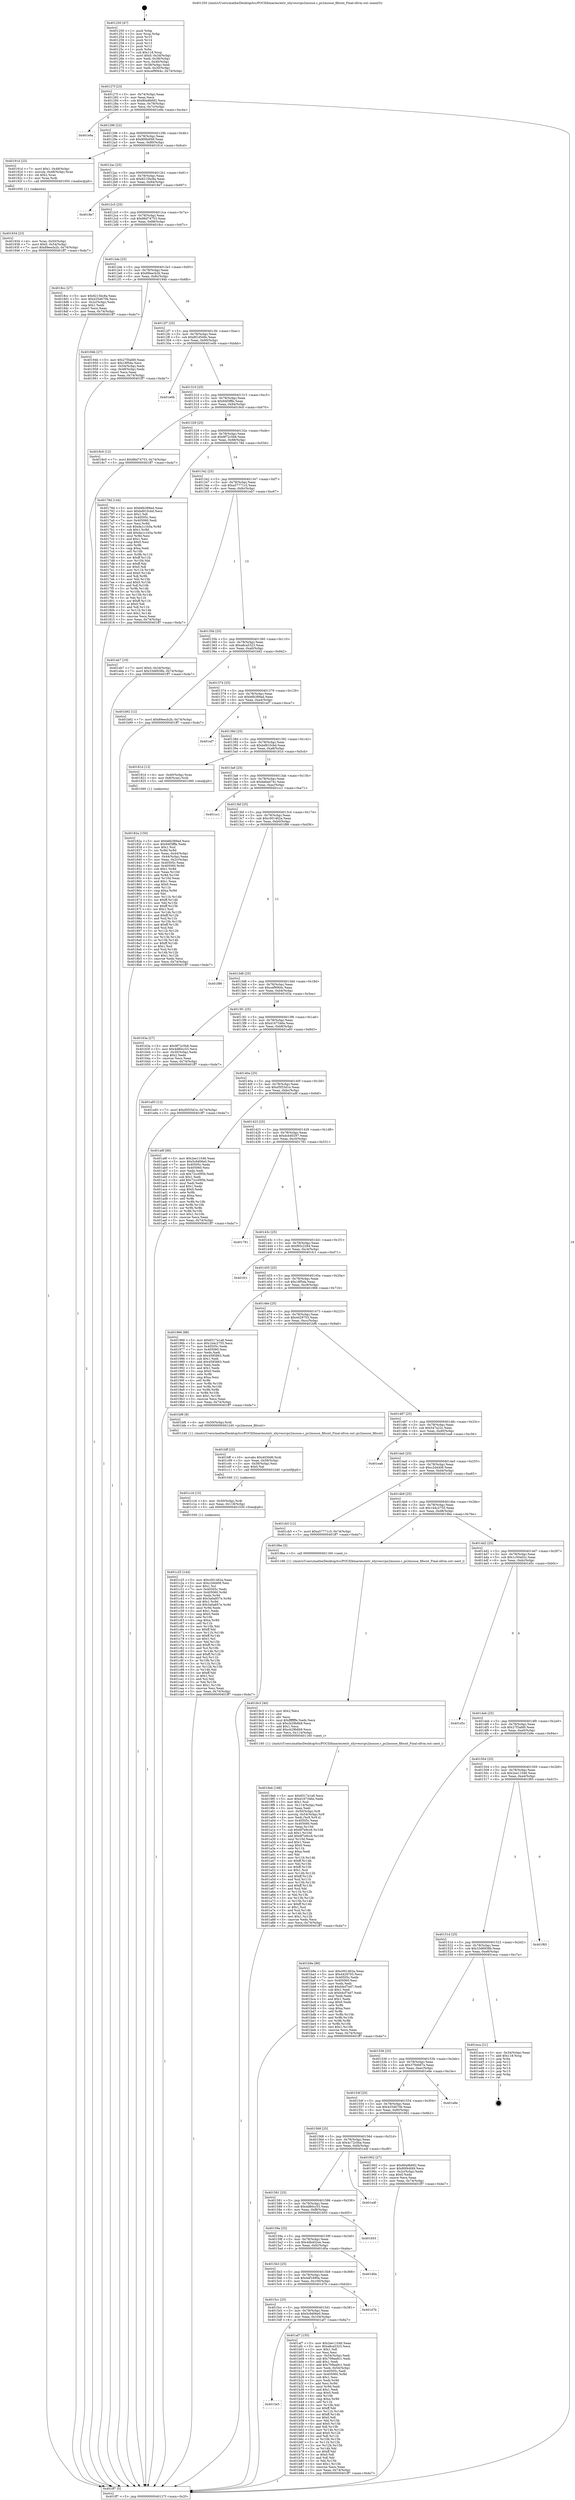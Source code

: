 digraph "0x401250" {
  label = "0x401250 (/mnt/c/Users/mathe/Desktop/tcc/POCII/binaries/extr_xhyvesrcps2mouse.c_ps2mouse_fifocnt_Final-ollvm.out::main(0))"
  labelloc = "t"
  node[shape=record]

  Entry [label="",width=0.3,height=0.3,shape=circle,fillcolor=black,style=filled]
  "0x40127f" [label="{
     0x40127f [23]\l
     | [instrs]\l
     &nbsp;&nbsp;0x40127f \<+3\>: mov -0x74(%rbp),%eax\l
     &nbsp;&nbsp;0x401282 \<+2\>: mov %eax,%ecx\l
     &nbsp;&nbsp;0x401284 \<+6\>: sub $0x80a9b692,%ecx\l
     &nbsp;&nbsp;0x40128a \<+3\>: mov %eax,-0x78(%rbp)\l
     &nbsp;&nbsp;0x40128d \<+3\>: mov %ecx,-0x7c(%rbp)\l
     &nbsp;&nbsp;0x401290 \<+6\>: je 0000000000401e9a \<main+0xc4a\>\l
  }"]
  "0x401e9a" [label="{
     0x401e9a\l
  }", style=dashed]
  "0x401296" [label="{
     0x401296 [22]\l
     | [instrs]\l
     &nbsp;&nbsp;0x401296 \<+5\>: jmp 000000000040129b \<main+0x4b\>\l
     &nbsp;&nbsp;0x40129b \<+3\>: mov -0x78(%rbp),%eax\l
     &nbsp;&nbsp;0x40129e \<+5\>: sub $0x80f44f49,%eax\l
     &nbsp;&nbsp;0x4012a3 \<+3\>: mov %eax,-0x80(%rbp)\l
     &nbsp;&nbsp;0x4012a6 \<+6\>: je 000000000040191d \<main+0x6cd\>\l
  }"]
  Exit [label="",width=0.3,height=0.3,shape=circle,fillcolor=black,style=filled,peripheries=2]
  "0x40191d" [label="{
     0x40191d [23]\l
     | [instrs]\l
     &nbsp;&nbsp;0x40191d \<+7\>: movl $0x1,-0x48(%rbp)\l
     &nbsp;&nbsp;0x401924 \<+4\>: movslq -0x48(%rbp),%rax\l
     &nbsp;&nbsp;0x401928 \<+4\>: shl $0x2,%rax\l
     &nbsp;&nbsp;0x40192c \<+3\>: mov %rax,%rdi\l
     &nbsp;&nbsp;0x40192f \<+5\>: call 0000000000401050 \<malloc@plt\>\l
     | [calls]\l
     &nbsp;&nbsp;0x401050 \{1\} (unknown)\l
  }"]
  "0x4012ac" [label="{
     0x4012ac [25]\l
     | [instrs]\l
     &nbsp;&nbsp;0x4012ac \<+5\>: jmp 00000000004012b1 \<main+0x61\>\l
     &nbsp;&nbsp;0x4012b1 \<+3\>: mov -0x78(%rbp),%eax\l
     &nbsp;&nbsp;0x4012b4 \<+5\>: sub $0x8215bc8a,%eax\l
     &nbsp;&nbsp;0x4012b9 \<+6\>: mov %eax,-0x84(%rbp)\l
     &nbsp;&nbsp;0x4012bf \<+6\>: je 00000000004018e7 \<main+0x697\>\l
  }"]
  "0x401c25" [label="{
     0x401c25 [144]\l
     | [instrs]\l
     &nbsp;&nbsp;0x401c25 \<+5\>: mov $0xc001462a,%eax\l
     &nbsp;&nbsp;0x401c2a \<+5\>: mov $0xc2d4406,%esi\l
     &nbsp;&nbsp;0x401c2f \<+2\>: mov $0x1,%cl\l
     &nbsp;&nbsp;0x401c31 \<+7\>: mov 0x40505c,%edx\l
     &nbsp;&nbsp;0x401c38 \<+8\>: mov 0x405060,%r8d\l
     &nbsp;&nbsp;0x401c40 \<+3\>: mov %edx,%r9d\l
     &nbsp;&nbsp;0x401c43 \<+7\>: add $0x3a0a857e,%r9d\l
     &nbsp;&nbsp;0x401c4a \<+4\>: sub $0x1,%r9d\l
     &nbsp;&nbsp;0x401c4e \<+7\>: sub $0x3a0a857e,%r9d\l
     &nbsp;&nbsp;0x401c55 \<+4\>: imul %r9d,%edx\l
     &nbsp;&nbsp;0x401c59 \<+3\>: and $0x1,%edx\l
     &nbsp;&nbsp;0x401c5c \<+3\>: cmp $0x0,%edx\l
     &nbsp;&nbsp;0x401c5f \<+4\>: sete %r10b\l
     &nbsp;&nbsp;0x401c63 \<+4\>: cmp $0xa,%r8d\l
     &nbsp;&nbsp;0x401c67 \<+4\>: setl %r11b\l
     &nbsp;&nbsp;0x401c6b \<+3\>: mov %r10b,%bl\l
     &nbsp;&nbsp;0x401c6e \<+3\>: xor $0xff,%bl\l
     &nbsp;&nbsp;0x401c71 \<+3\>: mov %r11b,%r14b\l
     &nbsp;&nbsp;0x401c74 \<+4\>: xor $0xff,%r14b\l
     &nbsp;&nbsp;0x401c78 \<+3\>: xor $0x1,%cl\l
     &nbsp;&nbsp;0x401c7b \<+3\>: mov %bl,%r15b\l
     &nbsp;&nbsp;0x401c7e \<+4\>: and $0xff,%r15b\l
     &nbsp;&nbsp;0x401c82 \<+3\>: and %cl,%r10b\l
     &nbsp;&nbsp;0x401c85 \<+3\>: mov %r14b,%r12b\l
     &nbsp;&nbsp;0x401c88 \<+4\>: and $0xff,%r12b\l
     &nbsp;&nbsp;0x401c8c \<+3\>: and %cl,%r11b\l
     &nbsp;&nbsp;0x401c8f \<+3\>: or %r10b,%r15b\l
     &nbsp;&nbsp;0x401c92 \<+3\>: or %r11b,%r12b\l
     &nbsp;&nbsp;0x401c95 \<+3\>: xor %r12b,%r15b\l
     &nbsp;&nbsp;0x401c98 \<+3\>: or %r14b,%bl\l
     &nbsp;&nbsp;0x401c9b \<+3\>: xor $0xff,%bl\l
     &nbsp;&nbsp;0x401c9e \<+3\>: or $0x1,%cl\l
     &nbsp;&nbsp;0x401ca1 \<+2\>: and %cl,%bl\l
     &nbsp;&nbsp;0x401ca3 \<+3\>: or %bl,%r15b\l
     &nbsp;&nbsp;0x401ca6 \<+4\>: test $0x1,%r15b\l
     &nbsp;&nbsp;0x401caa \<+3\>: cmovne %esi,%eax\l
     &nbsp;&nbsp;0x401cad \<+3\>: mov %eax,-0x74(%rbp)\l
     &nbsp;&nbsp;0x401cb0 \<+5\>: jmp 0000000000401ff7 \<main+0xda7\>\l
  }"]
  "0x4018e7" [label="{
     0x4018e7\l
  }", style=dashed]
  "0x4012c5" [label="{
     0x4012c5 [25]\l
     | [instrs]\l
     &nbsp;&nbsp;0x4012c5 \<+5\>: jmp 00000000004012ca \<main+0x7a\>\l
     &nbsp;&nbsp;0x4012ca \<+3\>: mov -0x78(%rbp),%eax\l
     &nbsp;&nbsp;0x4012cd \<+5\>: sub $0x86d74753,%eax\l
     &nbsp;&nbsp;0x4012d2 \<+6\>: mov %eax,-0x88(%rbp)\l
     &nbsp;&nbsp;0x4012d8 \<+6\>: je 00000000004018cc \<main+0x67c\>\l
  }"]
  "0x401c16" [label="{
     0x401c16 [15]\l
     | [instrs]\l
     &nbsp;&nbsp;0x401c16 \<+4\>: mov -0x50(%rbp),%rdi\l
     &nbsp;&nbsp;0x401c1a \<+6\>: mov %eax,-0x118(%rbp)\l
     &nbsp;&nbsp;0x401c20 \<+5\>: call 0000000000401030 \<free@plt\>\l
     | [calls]\l
     &nbsp;&nbsp;0x401030 \{1\} (unknown)\l
  }"]
  "0x4018cc" [label="{
     0x4018cc [27]\l
     | [instrs]\l
     &nbsp;&nbsp;0x4018cc \<+5\>: mov $0x8215bc8a,%eax\l
     &nbsp;&nbsp;0x4018d1 \<+5\>: mov $0x4254670b,%ecx\l
     &nbsp;&nbsp;0x4018d6 \<+3\>: mov -0x2c(%rbp),%edx\l
     &nbsp;&nbsp;0x4018d9 \<+3\>: cmp $0x1,%edx\l
     &nbsp;&nbsp;0x4018dc \<+3\>: cmovl %ecx,%eax\l
     &nbsp;&nbsp;0x4018df \<+3\>: mov %eax,-0x74(%rbp)\l
     &nbsp;&nbsp;0x4018e2 \<+5\>: jmp 0000000000401ff7 \<main+0xda7\>\l
  }"]
  "0x4012de" [label="{
     0x4012de [25]\l
     | [instrs]\l
     &nbsp;&nbsp;0x4012de \<+5\>: jmp 00000000004012e3 \<main+0x93\>\l
     &nbsp;&nbsp;0x4012e3 \<+3\>: mov -0x78(%rbp),%eax\l
     &nbsp;&nbsp;0x4012e6 \<+5\>: sub $0x89eecb2b,%eax\l
     &nbsp;&nbsp;0x4012eb \<+6\>: mov %eax,-0x8c(%rbp)\l
     &nbsp;&nbsp;0x4012f1 \<+6\>: je 000000000040194b \<main+0x6fb\>\l
  }"]
  "0x401bff" [label="{
     0x401bff [23]\l
     | [instrs]\l
     &nbsp;&nbsp;0x401bff \<+10\>: movabs $0x4030d6,%rdi\l
     &nbsp;&nbsp;0x401c09 \<+3\>: mov %eax,-0x58(%rbp)\l
     &nbsp;&nbsp;0x401c0c \<+3\>: mov -0x58(%rbp),%esi\l
     &nbsp;&nbsp;0x401c0f \<+2\>: mov $0x0,%al\l
     &nbsp;&nbsp;0x401c11 \<+5\>: call 0000000000401040 \<printf@plt\>\l
     | [calls]\l
     &nbsp;&nbsp;0x401040 \{1\} (unknown)\l
  }"]
  "0x40194b" [label="{
     0x40194b [27]\l
     | [instrs]\l
     &nbsp;&nbsp;0x40194b \<+5\>: mov $0x27f3afd0,%eax\l
     &nbsp;&nbsp;0x401950 \<+5\>: mov $0x18f5da,%ecx\l
     &nbsp;&nbsp;0x401955 \<+3\>: mov -0x54(%rbp),%edx\l
     &nbsp;&nbsp;0x401958 \<+3\>: cmp -0x48(%rbp),%edx\l
     &nbsp;&nbsp;0x40195b \<+3\>: cmovl %ecx,%eax\l
     &nbsp;&nbsp;0x40195e \<+3\>: mov %eax,-0x74(%rbp)\l
     &nbsp;&nbsp;0x401961 \<+5\>: jmp 0000000000401ff7 \<main+0xda7\>\l
  }"]
  "0x4012f7" [label="{
     0x4012f7 [25]\l
     | [instrs]\l
     &nbsp;&nbsp;0x4012f7 \<+5\>: jmp 00000000004012fc \<main+0xac\>\l
     &nbsp;&nbsp;0x4012fc \<+3\>: mov -0x78(%rbp),%eax\l
     &nbsp;&nbsp;0x4012ff \<+5\>: sub $0x8f1d549c,%eax\l
     &nbsp;&nbsp;0x401304 \<+6\>: mov %eax,-0x90(%rbp)\l
     &nbsp;&nbsp;0x40130a \<+6\>: je 0000000000401e0b \<main+0xbbb\>\l
  }"]
  "0x4015e5" [label="{
     0x4015e5\l
  }", style=dashed]
  "0x401e0b" [label="{
     0x401e0b\l
  }", style=dashed]
  "0x401310" [label="{
     0x401310 [25]\l
     | [instrs]\l
     &nbsp;&nbsp;0x401310 \<+5\>: jmp 0000000000401315 \<main+0xc5\>\l
     &nbsp;&nbsp;0x401315 \<+3\>: mov -0x78(%rbp),%eax\l
     &nbsp;&nbsp;0x401318 \<+5\>: sub $0x94f3fffe,%eax\l
     &nbsp;&nbsp;0x40131d \<+6\>: mov %eax,-0x94(%rbp)\l
     &nbsp;&nbsp;0x401323 \<+6\>: je 00000000004018c0 \<main+0x670\>\l
  }"]
  "0x401af7" [label="{
     0x401af7 [155]\l
     | [instrs]\l
     &nbsp;&nbsp;0x401af7 \<+5\>: mov $0x2ee11046,%eax\l
     &nbsp;&nbsp;0x401afc \<+5\>: mov $0xa8ca5323,%ecx\l
     &nbsp;&nbsp;0x401b01 \<+2\>: mov $0x1,%dl\l
     &nbsp;&nbsp;0x401b03 \<+2\>: xor %esi,%esi\l
     &nbsp;&nbsp;0x401b05 \<+3\>: mov -0x54(%rbp),%edi\l
     &nbsp;&nbsp;0x401b08 \<+6\>: sub $0x709ea9c1,%edi\l
     &nbsp;&nbsp;0x401b0e \<+3\>: add $0x1,%edi\l
     &nbsp;&nbsp;0x401b11 \<+6\>: add $0x709ea9c1,%edi\l
     &nbsp;&nbsp;0x401b17 \<+3\>: mov %edi,-0x54(%rbp)\l
     &nbsp;&nbsp;0x401b1a \<+7\>: mov 0x40505c,%edi\l
     &nbsp;&nbsp;0x401b21 \<+8\>: mov 0x405060,%r8d\l
     &nbsp;&nbsp;0x401b29 \<+3\>: sub $0x1,%esi\l
     &nbsp;&nbsp;0x401b2c \<+3\>: mov %edi,%r9d\l
     &nbsp;&nbsp;0x401b2f \<+3\>: add %esi,%r9d\l
     &nbsp;&nbsp;0x401b32 \<+4\>: imul %r9d,%edi\l
     &nbsp;&nbsp;0x401b36 \<+3\>: and $0x1,%edi\l
     &nbsp;&nbsp;0x401b39 \<+3\>: cmp $0x0,%edi\l
     &nbsp;&nbsp;0x401b3c \<+4\>: sete %r10b\l
     &nbsp;&nbsp;0x401b40 \<+4\>: cmp $0xa,%r8d\l
     &nbsp;&nbsp;0x401b44 \<+4\>: setl %r11b\l
     &nbsp;&nbsp;0x401b48 \<+3\>: mov %r10b,%bl\l
     &nbsp;&nbsp;0x401b4b \<+3\>: xor $0xff,%bl\l
     &nbsp;&nbsp;0x401b4e \<+3\>: mov %r11b,%r14b\l
     &nbsp;&nbsp;0x401b51 \<+4\>: xor $0xff,%r14b\l
     &nbsp;&nbsp;0x401b55 \<+3\>: xor $0x0,%dl\l
     &nbsp;&nbsp;0x401b58 \<+3\>: mov %bl,%r15b\l
     &nbsp;&nbsp;0x401b5b \<+4\>: and $0x0,%r15b\l
     &nbsp;&nbsp;0x401b5f \<+3\>: and %dl,%r10b\l
     &nbsp;&nbsp;0x401b62 \<+3\>: mov %r14b,%r12b\l
     &nbsp;&nbsp;0x401b65 \<+4\>: and $0x0,%r12b\l
     &nbsp;&nbsp;0x401b69 \<+3\>: and %dl,%r11b\l
     &nbsp;&nbsp;0x401b6c \<+3\>: or %r10b,%r15b\l
     &nbsp;&nbsp;0x401b6f \<+3\>: or %r11b,%r12b\l
     &nbsp;&nbsp;0x401b72 \<+3\>: xor %r12b,%r15b\l
     &nbsp;&nbsp;0x401b75 \<+3\>: or %r14b,%bl\l
     &nbsp;&nbsp;0x401b78 \<+3\>: xor $0xff,%bl\l
     &nbsp;&nbsp;0x401b7b \<+3\>: or $0x0,%dl\l
     &nbsp;&nbsp;0x401b7e \<+2\>: and %dl,%bl\l
     &nbsp;&nbsp;0x401b80 \<+3\>: or %bl,%r15b\l
     &nbsp;&nbsp;0x401b83 \<+4\>: test $0x1,%r15b\l
     &nbsp;&nbsp;0x401b87 \<+3\>: cmovne %ecx,%eax\l
     &nbsp;&nbsp;0x401b8a \<+3\>: mov %eax,-0x74(%rbp)\l
     &nbsp;&nbsp;0x401b8d \<+5\>: jmp 0000000000401ff7 \<main+0xda7\>\l
  }"]
  "0x4018c0" [label="{
     0x4018c0 [12]\l
     | [instrs]\l
     &nbsp;&nbsp;0x4018c0 \<+7\>: movl $0x86d74753,-0x74(%rbp)\l
     &nbsp;&nbsp;0x4018c7 \<+5\>: jmp 0000000000401ff7 \<main+0xda7\>\l
  }"]
  "0x401329" [label="{
     0x401329 [25]\l
     | [instrs]\l
     &nbsp;&nbsp;0x401329 \<+5\>: jmp 000000000040132e \<main+0xde\>\l
     &nbsp;&nbsp;0x40132e \<+3\>: mov -0x78(%rbp),%eax\l
     &nbsp;&nbsp;0x401331 \<+5\>: sub $0x9f72c5b8,%eax\l
     &nbsp;&nbsp;0x401336 \<+6\>: mov %eax,-0x98(%rbp)\l
     &nbsp;&nbsp;0x40133c \<+6\>: je 000000000040178d \<main+0x53d\>\l
  }"]
  "0x4015cc" [label="{
     0x4015cc [25]\l
     | [instrs]\l
     &nbsp;&nbsp;0x4015cc \<+5\>: jmp 00000000004015d1 \<main+0x381\>\l
     &nbsp;&nbsp;0x4015d1 \<+3\>: mov -0x78(%rbp),%eax\l
     &nbsp;&nbsp;0x4015d4 \<+5\>: sub $0x5c9d06e0,%eax\l
     &nbsp;&nbsp;0x4015d9 \<+6\>: mov %eax,-0x104(%rbp)\l
     &nbsp;&nbsp;0x4015df \<+6\>: je 0000000000401af7 \<main+0x8a7\>\l
  }"]
  "0x40178d" [label="{
     0x40178d [144]\l
     | [instrs]\l
     &nbsp;&nbsp;0x40178d \<+5\>: mov $0xb6b389ad,%eax\l
     &nbsp;&nbsp;0x401792 \<+5\>: mov $0xbd910cbd,%ecx\l
     &nbsp;&nbsp;0x401797 \<+2\>: mov $0x1,%dl\l
     &nbsp;&nbsp;0x401799 \<+7\>: mov 0x40505c,%esi\l
     &nbsp;&nbsp;0x4017a0 \<+7\>: mov 0x405060,%edi\l
     &nbsp;&nbsp;0x4017a7 \<+3\>: mov %esi,%r8d\l
     &nbsp;&nbsp;0x4017aa \<+7\>: sub $0xda1c1b5a,%r8d\l
     &nbsp;&nbsp;0x4017b1 \<+4\>: sub $0x1,%r8d\l
     &nbsp;&nbsp;0x4017b5 \<+7\>: add $0xda1c1b5a,%r8d\l
     &nbsp;&nbsp;0x4017bc \<+4\>: imul %r8d,%esi\l
     &nbsp;&nbsp;0x4017c0 \<+3\>: and $0x1,%esi\l
     &nbsp;&nbsp;0x4017c3 \<+3\>: cmp $0x0,%esi\l
     &nbsp;&nbsp;0x4017c6 \<+4\>: sete %r9b\l
     &nbsp;&nbsp;0x4017ca \<+3\>: cmp $0xa,%edi\l
     &nbsp;&nbsp;0x4017cd \<+4\>: setl %r10b\l
     &nbsp;&nbsp;0x4017d1 \<+3\>: mov %r9b,%r11b\l
     &nbsp;&nbsp;0x4017d4 \<+4\>: xor $0xff,%r11b\l
     &nbsp;&nbsp;0x4017d8 \<+3\>: mov %r10b,%bl\l
     &nbsp;&nbsp;0x4017db \<+3\>: xor $0xff,%bl\l
     &nbsp;&nbsp;0x4017de \<+3\>: xor $0x0,%dl\l
     &nbsp;&nbsp;0x4017e1 \<+3\>: mov %r11b,%r14b\l
     &nbsp;&nbsp;0x4017e4 \<+4\>: and $0x0,%r14b\l
     &nbsp;&nbsp;0x4017e8 \<+3\>: and %dl,%r9b\l
     &nbsp;&nbsp;0x4017eb \<+3\>: mov %bl,%r15b\l
     &nbsp;&nbsp;0x4017ee \<+4\>: and $0x0,%r15b\l
     &nbsp;&nbsp;0x4017f2 \<+3\>: and %dl,%r10b\l
     &nbsp;&nbsp;0x4017f5 \<+3\>: or %r9b,%r14b\l
     &nbsp;&nbsp;0x4017f8 \<+3\>: or %r10b,%r15b\l
     &nbsp;&nbsp;0x4017fb \<+3\>: xor %r15b,%r14b\l
     &nbsp;&nbsp;0x4017fe \<+3\>: or %bl,%r11b\l
     &nbsp;&nbsp;0x401801 \<+4\>: xor $0xff,%r11b\l
     &nbsp;&nbsp;0x401805 \<+3\>: or $0x0,%dl\l
     &nbsp;&nbsp;0x401808 \<+3\>: and %dl,%r11b\l
     &nbsp;&nbsp;0x40180b \<+3\>: or %r11b,%r14b\l
     &nbsp;&nbsp;0x40180e \<+4\>: test $0x1,%r14b\l
     &nbsp;&nbsp;0x401812 \<+3\>: cmovne %ecx,%eax\l
     &nbsp;&nbsp;0x401815 \<+3\>: mov %eax,-0x74(%rbp)\l
     &nbsp;&nbsp;0x401818 \<+5\>: jmp 0000000000401ff7 \<main+0xda7\>\l
  }"]
  "0x401342" [label="{
     0x401342 [25]\l
     | [instrs]\l
     &nbsp;&nbsp;0x401342 \<+5\>: jmp 0000000000401347 \<main+0xf7\>\l
     &nbsp;&nbsp;0x401347 \<+3\>: mov -0x78(%rbp),%eax\l
     &nbsp;&nbsp;0x40134a \<+5\>: sub $0xa57771c3,%eax\l
     &nbsp;&nbsp;0x40134f \<+6\>: mov %eax,-0x9c(%rbp)\l
     &nbsp;&nbsp;0x401355 \<+6\>: je 0000000000401eb7 \<main+0xc67\>\l
  }"]
  "0x401d7b" [label="{
     0x401d7b\l
  }", style=dashed]
  "0x401eb7" [label="{
     0x401eb7 [19]\l
     | [instrs]\l
     &nbsp;&nbsp;0x401eb7 \<+7\>: movl $0x0,-0x34(%rbp)\l
     &nbsp;&nbsp;0x401ebe \<+7\>: movl $0x33d6938b,-0x74(%rbp)\l
     &nbsp;&nbsp;0x401ec5 \<+5\>: jmp 0000000000401ff7 \<main+0xda7\>\l
  }"]
  "0x40135b" [label="{
     0x40135b [25]\l
     | [instrs]\l
     &nbsp;&nbsp;0x40135b \<+5\>: jmp 0000000000401360 \<main+0x110\>\l
     &nbsp;&nbsp;0x401360 \<+3\>: mov -0x78(%rbp),%eax\l
     &nbsp;&nbsp;0x401363 \<+5\>: sub $0xa8ca5323,%eax\l
     &nbsp;&nbsp;0x401368 \<+6\>: mov %eax,-0xa0(%rbp)\l
     &nbsp;&nbsp;0x40136e \<+6\>: je 0000000000401b92 \<main+0x942\>\l
  }"]
  "0x4015b3" [label="{
     0x4015b3 [25]\l
     | [instrs]\l
     &nbsp;&nbsp;0x4015b3 \<+5\>: jmp 00000000004015b8 \<main+0x368\>\l
     &nbsp;&nbsp;0x4015b8 \<+3\>: mov -0x78(%rbp),%eax\l
     &nbsp;&nbsp;0x4015bb \<+5\>: sub $0x4df1690a,%eax\l
     &nbsp;&nbsp;0x4015c0 \<+6\>: mov %eax,-0x100(%rbp)\l
     &nbsp;&nbsp;0x4015c6 \<+6\>: je 0000000000401d7b \<main+0xb2b\>\l
  }"]
  "0x401b92" [label="{
     0x401b92 [12]\l
     | [instrs]\l
     &nbsp;&nbsp;0x401b92 \<+7\>: movl $0x89eecb2b,-0x74(%rbp)\l
     &nbsp;&nbsp;0x401b99 \<+5\>: jmp 0000000000401ff7 \<main+0xda7\>\l
  }"]
  "0x401374" [label="{
     0x401374 [25]\l
     | [instrs]\l
     &nbsp;&nbsp;0x401374 \<+5\>: jmp 0000000000401379 \<main+0x129\>\l
     &nbsp;&nbsp;0x401379 \<+3\>: mov -0x78(%rbp),%eax\l
     &nbsp;&nbsp;0x40137c \<+5\>: sub $0xb6b389ad,%eax\l
     &nbsp;&nbsp;0x401381 \<+6\>: mov %eax,-0xa4(%rbp)\l
     &nbsp;&nbsp;0x401387 \<+6\>: je 0000000000401ef7 \<main+0xca7\>\l
  }"]
  "0x401d0a" [label="{
     0x401d0a\l
  }", style=dashed]
  "0x401ef7" [label="{
     0x401ef7\l
  }", style=dashed]
  "0x40138d" [label="{
     0x40138d [25]\l
     | [instrs]\l
     &nbsp;&nbsp;0x40138d \<+5\>: jmp 0000000000401392 \<main+0x142\>\l
     &nbsp;&nbsp;0x401392 \<+3\>: mov -0x78(%rbp),%eax\l
     &nbsp;&nbsp;0x401395 \<+5\>: sub $0xbd910cbd,%eax\l
     &nbsp;&nbsp;0x40139a \<+6\>: mov %eax,-0xa8(%rbp)\l
     &nbsp;&nbsp;0x4013a0 \<+6\>: je 000000000040181d \<main+0x5cd\>\l
  }"]
  "0x40159a" [label="{
     0x40159a [25]\l
     | [instrs]\l
     &nbsp;&nbsp;0x40159a \<+5\>: jmp 000000000040159f \<main+0x34f\>\l
     &nbsp;&nbsp;0x40159f \<+3\>: mov -0x78(%rbp),%eax\l
     &nbsp;&nbsp;0x4015a2 \<+5\>: sub $0x4db402ee,%eax\l
     &nbsp;&nbsp;0x4015a7 \<+6\>: mov %eax,-0xfc(%rbp)\l
     &nbsp;&nbsp;0x4015ad \<+6\>: je 0000000000401d0a \<main+0xaba\>\l
  }"]
  "0x40181d" [label="{
     0x40181d [13]\l
     | [instrs]\l
     &nbsp;&nbsp;0x40181d \<+4\>: mov -0x40(%rbp),%rax\l
     &nbsp;&nbsp;0x401821 \<+4\>: mov 0x8(%rax),%rdi\l
     &nbsp;&nbsp;0x401825 \<+5\>: call 0000000000401060 \<atoi@plt\>\l
     | [calls]\l
     &nbsp;&nbsp;0x401060 \{1\} (unknown)\l
  }"]
  "0x4013a6" [label="{
     0x4013a6 [25]\l
     | [instrs]\l
     &nbsp;&nbsp;0x4013a6 \<+5\>: jmp 00000000004013ab \<main+0x15b\>\l
     &nbsp;&nbsp;0x4013ab \<+3\>: mov -0x78(%rbp),%eax\l
     &nbsp;&nbsp;0x4013ae \<+5\>: sub $0xbeba474c,%eax\l
     &nbsp;&nbsp;0x4013b3 \<+6\>: mov %eax,-0xac(%rbp)\l
     &nbsp;&nbsp;0x4013b9 \<+6\>: je 0000000000401cc1 \<main+0xa71\>\l
  }"]
  "0x401655" [label="{
     0x401655\l
  }", style=dashed]
  "0x401cc1" [label="{
     0x401cc1\l
  }", style=dashed]
  "0x4013bf" [label="{
     0x4013bf [25]\l
     | [instrs]\l
     &nbsp;&nbsp;0x4013bf \<+5\>: jmp 00000000004013c4 \<main+0x174\>\l
     &nbsp;&nbsp;0x4013c4 \<+3\>: mov -0x78(%rbp),%eax\l
     &nbsp;&nbsp;0x4013c7 \<+5\>: sub $0xc001462a,%eax\l
     &nbsp;&nbsp;0x4013cc \<+6\>: mov %eax,-0xb0(%rbp)\l
     &nbsp;&nbsp;0x4013d2 \<+6\>: je 0000000000401f86 \<main+0xd36\>\l
  }"]
  "0x401581" [label="{
     0x401581 [25]\l
     | [instrs]\l
     &nbsp;&nbsp;0x401581 \<+5\>: jmp 0000000000401586 \<main+0x336\>\l
     &nbsp;&nbsp;0x401586 \<+3\>: mov -0x78(%rbp),%eax\l
     &nbsp;&nbsp;0x401589 \<+5\>: sub $0x4d80cc53,%eax\l
     &nbsp;&nbsp;0x40158e \<+6\>: mov %eax,-0xf8(%rbp)\l
     &nbsp;&nbsp;0x401594 \<+6\>: je 0000000000401655 \<main+0x405\>\l
  }"]
  "0x401f86" [label="{
     0x401f86\l
  }", style=dashed]
  "0x4013d8" [label="{
     0x4013d8 [25]\l
     | [instrs]\l
     &nbsp;&nbsp;0x4013d8 \<+5\>: jmp 00000000004013dd \<main+0x18d\>\l
     &nbsp;&nbsp;0x4013dd \<+3\>: mov -0x78(%rbp),%eax\l
     &nbsp;&nbsp;0x4013e0 \<+5\>: sub $0xcef9064c,%eax\l
     &nbsp;&nbsp;0x4013e5 \<+6\>: mov %eax,-0xb4(%rbp)\l
     &nbsp;&nbsp;0x4013eb \<+6\>: je 000000000040163a \<main+0x3ea\>\l
  }"]
  "0x401edf" [label="{
     0x401edf\l
  }", style=dashed]
  "0x40163a" [label="{
     0x40163a [27]\l
     | [instrs]\l
     &nbsp;&nbsp;0x40163a \<+5\>: mov $0x9f72c5b8,%eax\l
     &nbsp;&nbsp;0x40163f \<+5\>: mov $0x4d80cc53,%ecx\l
     &nbsp;&nbsp;0x401644 \<+3\>: mov -0x30(%rbp),%edx\l
     &nbsp;&nbsp;0x401647 \<+3\>: cmp $0x2,%edx\l
     &nbsp;&nbsp;0x40164a \<+3\>: cmovne %ecx,%eax\l
     &nbsp;&nbsp;0x40164d \<+3\>: mov %eax,-0x74(%rbp)\l
     &nbsp;&nbsp;0x401650 \<+5\>: jmp 0000000000401ff7 \<main+0xda7\>\l
  }"]
  "0x4013f1" [label="{
     0x4013f1 [25]\l
     | [instrs]\l
     &nbsp;&nbsp;0x4013f1 \<+5\>: jmp 00000000004013f6 \<main+0x1a6\>\l
     &nbsp;&nbsp;0x4013f6 \<+3\>: mov -0x78(%rbp),%eax\l
     &nbsp;&nbsp;0x4013f9 \<+5\>: sub $0xd167346e,%eax\l
     &nbsp;&nbsp;0x4013fe \<+6\>: mov %eax,-0xb8(%rbp)\l
     &nbsp;&nbsp;0x401404 \<+6\>: je 0000000000401a93 \<main+0x843\>\l
  }"]
  "0x401ff7" [label="{
     0x401ff7 [5]\l
     | [instrs]\l
     &nbsp;&nbsp;0x401ff7 \<+5\>: jmp 000000000040127f \<main+0x2f\>\l
  }"]
  "0x401250" [label="{
     0x401250 [47]\l
     | [instrs]\l
     &nbsp;&nbsp;0x401250 \<+1\>: push %rbp\l
     &nbsp;&nbsp;0x401251 \<+3\>: mov %rsp,%rbp\l
     &nbsp;&nbsp;0x401254 \<+2\>: push %r15\l
     &nbsp;&nbsp;0x401256 \<+2\>: push %r14\l
     &nbsp;&nbsp;0x401258 \<+2\>: push %r13\l
     &nbsp;&nbsp;0x40125a \<+2\>: push %r12\l
     &nbsp;&nbsp;0x40125c \<+1\>: push %rbx\l
     &nbsp;&nbsp;0x40125d \<+7\>: sub $0x118,%rsp\l
     &nbsp;&nbsp;0x401264 \<+7\>: movl $0x0,-0x34(%rbp)\l
     &nbsp;&nbsp;0x40126b \<+3\>: mov %edi,-0x38(%rbp)\l
     &nbsp;&nbsp;0x40126e \<+4\>: mov %rsi,-0x40(%rbp)\l
     &nbsp;&nbsp;0x401272 \<+3\>: mov -0x38(%rbp),%edi\l
     &nbsp;&nbsp;0x401275 \<+3\>: mov %edi,-0x30(%rbp)\l
     &nbsp;&nbsp;0x401278 \<+7\>: movl $0xcef9064c,-0x74(%rbp)\l
  }"]
  "0x40182a" [label="{
     0x40182a [150]\l
     | [instrs]\l
     &nbsp;&nbsp;0x40182a \<+5\>: mov $0xb6b389ad,%ecx\l
     &nbsp;&nbsp;0x40182f \<+5\>: mov $0x94f3fffe,%edx\l
     &nbsp;&nbsp;0x401834 \<+3\>: mov $0x1,%sil\l
     &nbsp;&nbsp;0x401837 \<+3\>: xor %r8d,%r8d\l
     &nbsp;&nbsp;0x40183a \<+3\>: mov %eax,-0x44(%rbp)\l
     &nbsp;&nbsp;0x40183d \<+3\>: mov -0x44(%rbp),%eax\l
     &nbsp;&nbsp;0x401840 \<+3\>: mov %eax,-0x2c(%rbp)\l
     &nbsp;&nbsp;0x401843 \<+7\>: mov 0x40505c,%eax\l
     &nbsp;&nbsp;0x40184a \<+8\>: mov 0x405060,%r9d\l
     &nbsp;&nbsp;0x401852 \<+4\>: sub $0x1,%r8d\l
     &nbsp;&nbsp;0x401856 \<+3\>: mov %eax,%r10d\l
     &nbsp;&nbsp;0x401859 \<+3\>: add %r8d,%r10d\l
     &nbsp;&nbsp;0x40185c \<+4\>: imul %r10d,%eax\l
     &nbsp;&nbsp;0x401860 \<+3\>: and $0x1,%eax\l
     &nbsp;&nbsp;0x401863 \<+3\>: cmp $0x0,%eax\l
     &nbsp;&nbsp;0x401866 \<+4\>: sete %r11b\l
     &nbsp;&nbsp;0x40186a \<+4\>: cmp $0xa,%r9d\l
     &nbsp;&nbsp;0x40186e \<+3\>: setl %bl\l
     &nbsp;&nbsp;0x401871 \<+3\>: mov %r11b,%r14b\l
     &nbsp;&nbsp;0x401874 \<+4\>: xor $0xff,%r14b\l
     &nbsp;&nbsp;0x401878 \<+3\>: mov %bl,%r15b\l
     &nbsp;&nbsp;0x40187b \<+4\>: xor $0xff,%r15b\l
     &nbsp;&nbsp;0x40187f \<+4\>: xor $0x1,%sil\l
     &nbsp;&nbsp;0x401883 \<+3\>: mov %r14b,%r12b\l
     &nbsp;&nbsp;0x401886 \<+4\>: and $0xff,%r12b\l
     &nbsp;&nbsp;0x40188a \<+3\>: and %sil,%r11b\l
     &nbsp;&nbsp;0x40188d \<+3\>: mov %r15b,%r13b\l
     &nbsp;&nbsp;0x401890 \<+4\>: and $0xff,%r13b\l
     &nbsp;&nbsp;0x401894 \<+3\>: and %sil,%bl\l
     &nbsp;&nbsp;0x401897 \<+3\>: or %r11b,%r12b\l
     &nbsp;&nbsp;0x40189a \<+3\>: or %bl,%r13b\l
     &nbsp;&nbsp;0x40189d \<+3\>: xor %r13b,%r12b\l
     &nbsp;&nbsp;0x4018a0 \<+3\>: or %r15b,%r14b\l
     &nbsp;&nbsp;0x4018a3 \<+4\>: xor $0xff,%r14b\l
     &nbsp;&nbsp;0x4018a7 \<+4\>: or $0x1,%sil\l
     &nbsp;&nbsp;0x4018ab \<+3\>: and %sil,%r14b\l
     &nbsp;&nbsp;0x4018ae \<+3\>: or %r14b,%r12b\l
     &nbsp;&nbsp;0x4018b1 \<+4\>: test $0x1,%r12b\l
     &nbsp;&nbsp;0x4018b5 \<+3\>: cmovne %edx,%ecx\l
     &nbsp;&nbsp;0x4018b8 \<+3\>: mov %ecx,-0x74(%rbp)\l
     &nbsp;&nbsp;0x4018bb \<+5\>: jmp 0000000000401ff7 \<main+0xda7\>\l
  }"]
  "0x4019eb" [label="{
     0x4019eb [168]\l
     | [instrs]\l
     &nbsp;&nbsp;0x4019eb \<+5\>: mov $0x6517a1a8,%ecx\l
     &nbsp;&nbsp;0x4019f0 \<+5\>: mov $0xd167346e,%edx\l
     &nbsp;&nbsp;0x4019f5 \<+3\>: mov $0x1,%sil\l
     &nbsp;&nbsp;0x4019f8 \<+6\>: mov -0x114(%rbp),%edi\l
     &nbsp;&nbsp;0x4019fe \<+3\>: imul %eax,%edi\l
     &nbsp;&nbsp;0x401a01 \<+4\>: mov -0x50(%rbp),%r8\l
     &nbsp;&nbsp;0x401a05 \<+4\>: movslq -0x54(%rbp),%r9\l
     &nbsp;&nbsp;0x401a09 \<+4\>: mov %edi,(%r8,%r9,4)\l
     &nbsp;&nbsp;0x401a0d \<+7\>: mov 0x40505c,%eax\l
     &nbsp;&nbsp;0x401a14 \<+7\>: mov 0x405060,%edi\l
     &nbsp;&nbsp;0x401a1b \<+3\>: mov %eax,%r10d\l
     &nbsp;&nbsp;0x401a1e \<+7\>: sub $0x6f7e9cc6,%r10d\l
     &nbsp;&nbsp;0x401a25 \<+4\>: sub $0x1,%r10d\l
     &nbsp;&nbsp;0x401a29 \<+7\>: add $0x6f7e9cc6,%r10d\l
     &nbsp;&nbsp;0x401a30 \<+4\>: imul %r10d,%eax\l
     &nbsp;&nbsp;0x401a34 \<+3\>: and $0x1,%eax\l
     &nbsp;&nbsp;0x401a37 \<+3\>: cmp $0x0,%eax\l
     &nbsp;&nbsp;0x401a3a \<+4\>: sete %r11b\l
     &nbsp;&nbsp;0x401a3e \<+3\>: cmp $0xa,%edi\l
     &nbsp;&nbsp;0x401a41 \<+3\>: setl %bl\l
     &nbsp;&nbsp;0x401a44 \<+3\>: mov %r11b,%r14b\l
     &nbsp;&nbsp;0x401a47 \<+4\>: xor $0xff,%r14b\l
     &nbsp;&nbsp;0x401a4b \<+3\>: mov %bl,%r15b\l
     &nbsp;&nbsp;0x401a4e \<+4\>: xor $0xff,%r15b\l
     &nbsp;&nbsp;0x401a52 \<+4\>: xor $0x1,%sil\l
     &nbsp;&nbsp;0x401a56 \<+3\>: mov %r14b,%r12b\l
     &nbsp;&nbsp;0x401a59 \<+4\>: and $0xff,%r12b\l
     &nbsp;&nbsp;0x401a5d \<+3\>: and %sil,%r11b\l
     &nbsp;&nbsp;0x401a60 \<+3\>: mov %r15b,%r13b\l
     &nbsp;&nbsp;0x401a63 \<+4\>: and $0xff,%r13b\l
     &nbsp;&nbsp;0x401a67 \<+3\>: and %sil,%bl\l
     &nbsp;&nbsp;0x401a6a \<+3\>: or %r11b,%r12b\l
     &nbsp;&nbsp;0x401a6d \<+3\>: or %bl,%r13b\l
     &nbsp;&nbsp;0x401a70 \<+3\>: xor %r13b,%r12b\l
     &nbsp;&nbsp;0x401a73 \<+3\>: or %r15b,%r14b\l
     &nbsp;&nbsp;0x401a76 \<+4\>: xor $0xff,%r14b\l
     &nbsp;&nbsp;0x401a7a \<+4\>: or $0x1,%sil\l
     &nbsp;&nbsp;0x401a7e \<+3\>: and %sil,%r14b\l
     &nbsp;&nbsp;0x401a81 \<+3\>: or %r14b,%r12b\l
     &nbsp;&nbsp;0x401a84 \<+4\>: test $0x1,%r12b\l
     &nbsp;&nbsp;0x401a88 \<+3\>: cmovne %edx,%ecx\l
     &nbsp;&nbsp;0x401a8b \<+3\>: mov %ecx,-0x74(%rbp)\l
     &nbsp;&nbsp;0x401a8e \<+5\>: jmp 0000000000401ff7 \<main+0xda7\>\l
  }"]
  "0x401a93" [label="{
     0x401a93 [12]\l
     | [instrs]\l
     &nbsp;&nbsp;0x401a93 \<+7\>: movl $0xd5f33d1e,-0x74(%rbp)\l
     &nbsp;&nbsp;0x401a9a \<+5\>: jmp 0000000000401ff7 \<main+0xda7\>\l
  }"]
  "0x40140a" [label="{
     0x40140a [25]\l
     | [instrs]\l
     &nbsp;&nbsp;0x40140a \<+5\>: jmp 000000000040140f \<main+0x1bf\>\l
     &nbsp;&nbsp;0x40140f \<+3\>: mov -0x78(%rbp),%eax\l
     &nbsp;&nbsp;0x401412 \<+5\>: sub $0xd5f33d1e,%eax\l
     &nbsp;&nbsp;0x401417 \<+6\>: mov %eax,-0xbc(%rbp)\l
     &nbsp;&nbsp;0x40141d \<+6\>: je 0000000000401a9f \<main+0x84f\>\l
  }"]
  "0x4019c3" [label="{
     0x4019c3 [40]\l
     | [instrs]\l
     &nbsp;&nbsp;0x4019c3 \<+5\>: mov $0x2,%ecx\l
     &nbsp;&nbsp;0x4019c8 \<+1\>: cltd\l
     &nbsp;&nbsp;0x4019c9 \<+2\>: idiv %ecx\l
     &nbsp;&nbsp;0x4019cb \<+6\>: imul $0xfffffffe,%edx,%ecx\l
     &nbsp;&nbsp;0x4019d1 \<+6\>: sub $0xcb29b6b9,%ecx\l
     &nbsp;&nbsp;0x4019d7 \<+3\>: add $0x1,%ecx\l
     &nbsp;&nbsp;0x4019da \<+6\>: add $0xcb29b6b9,%ecx\l
     &nbsp;&nbsp;0x4019e0 \<+6\>: mov %ecx,-0x114(%rbp)\l
     &nbsp;&nbsp;0x4019e6 \<+5\>: call 0000000000401160 \<next_i\>\l
     | [calls]\l
     &nbsp;&nbsp;0x401160 \{1\} (/mnt/c/Users/mathe/Desktop/tcc/POCII/binaries/extr_xhyvesrcps2mouse.c_ps2mouse_fifocnt_Final-ollvm.out::next_i)\l
  }"]
  "0x401a9f" [label="{
     0x401a9f [88]\l
     | [instrs]\l
     &nbsp;&nbsp;0x401a9f \<+5\>: mov $0x2ee11046,%eax\l
     &nbsp;&nbsp;0x401aa4 \<+5\>: mov $0x5c9d06e0,%ecx\l
     &nbsp;&nbsp;0x401aa9 \<+7\>: mov 0x40505c,%edx\l
     &nbsp;&nbsp;0x401ab0 \<+7\>: mov 0x405060,%esi\l
     &nbsp;&nbsp;0x401ab7 \<+2\>: mov %edx,%edi\l
     &nbsp;&nbsp;0x401ab9 \<+6\>: sub $0x72cc095b,%edi\l
     &nbsp;&nbsp;0x401abf \<+3\>: sub $0x1,%edi\l
     &nbsp;&nbsp;0x401ac2 \<+6\>: add $0x72cc095b,%edi\l
     &nbsp;&nbsp;0x401ac8 \<+3\>: imul %edi,%edx\l
     &nbsp;&nbsp;0x401acb \<+3\>: and $0x1,%edx\l
     &nbsp;&nbsp;0x401ace \<+3\>: cmp $0x0,%edx\l
     &nbsp;&nbsp;0x401ad1 \<+4\>: sete %r8b\l
     &nbsp;&nbsp;0x401ad5 \<+3\>: cmp $0xa,%esi\l
     &nbsp;&nbsp;0x401ad8 \<+4\>: setl %r9b\l
     &nbsp;&nbsp;0x401adc \<+3\>: mov %r8b,%r10b\l
     &nbsp;&nbsp;0x401adf \<+3\>: and %r9b,%r10b\l
     &nbsp;&nbsp;0x401ae2 \<+3\>: xor %r9b,%r8b\l
     &nbsp;&nbsp;0x401ae5 \<+3\>: or %r8b,%r10b\l
     &nbsp;&nbsp;0x401ae8 \<+4\>: test $0x1,%r10b\l
     &nbsp;&nbsp;0x401aec \<+3\>: cmovne %ecx,%eax\l
     &nbsp;&nbsp;0x401aef \<+3\>: mov %eax,-0x74(%rbp)\l
     &nbsp;&nbsp;0x401af2 \<+5\>: jmp 0000000000401ff7 \<main+0xda7\>\l
  }"]
  "0x401423" [label="{
     0x401423 [25]\l
     | [instrs]\l
     &nbsp;&nbsp;0x401423 \<+5\>: jmp 0000000000401428 \<main+0x1d8\>\l
     &nbsp;&nbsp;0x401428 \<+3\>: mov -0x78(%rbp),%eax\l
     &nbsp;&nbsp;0x40142b \<+5\>: sub $0xdcb40297,%eax\l
     &nbsp;&nbsp;0x401430 \<+6\>: mov %eax,-0xc0(%rbp)\l
     &nbsp;&nbsp;0x401436 \<+6\>: je 0000000000401781 \<main+0x531\>\l
  }"]
  "0x401934" [label="{
     0x401934 [23]\l
     | [instrs]\l
     &nbsp;&nbsp;0x401934 \<+4\>: mov %rax,-0x50(%rbp)\l
     &nbsp;&nbsp;0x401938 \<+7\>: movl $0x0,-0x54(%rbp)\l
     &nbsp;&nbsp;0x40193f \<+7\>: movl $0x89eecb2b,-0x74(%rbp)\l
     &nbsp;&nbsp;0x401946 \<+5\>: jmp 0000000000401ff7 \<main+0xda7\>\l
  }"]
  "0x401781" [label="{
     0x401781\l
  }", style=dashed]
  "0x40143c" [label="{
     0x40143c [25]\l
     | [instrs]\l
     &nbsp;&nbsp;0x40143c \<+5\>: jmp 0000000000401441 \<main+0x1f1\>\l
     &nbsp;&nbsp;0x401441 \<+3\>: mov -0x78(%rbp),%eax\l
     &nbsp;&nbsp;0x401444 \<+5\>: sub $0xf93c2284,%eax\l
     &nbsp;&nbsp;0x401449 \<+6\>: mov %eax,-0xc4(%rbp)\l
     &nbsp;&nbsp;0x40144f \<+6\>: je 0000000000401fc1 \<main+0xd71\>\l
  }"]
  "0x401568" [label="{
     0x401568 [25]\l
     | [instrs]\l
     &nbsp;&nbsp;0x401568 \<+5\>: jmp 000000000040156d \<main+0x31d\>\l
     &nbsp;&nbsp;0x40156d \<+3\>: mov -0x78(%rbp),%eax\l
     &nbsp;&nbsp;0x401570 \<+5\>: sub $0x4c72c5ba,%eax\l
     &nbsp;&nbsp;0x401575 \<+6\>: mov %eax,-0xf4(%rbp)\l
     &nbsp;&nbsp;0x40157b \<+6\>: je 0000000000401edf \<main+0xc8f\>\l
  }"]
  "0x401fc1" [label="{
     0x401fc1\l
  }", style=dashed]
  "0x401455" [label="{
     0x401455 [25]\l
     | [instrs]\l
     &nbsp;&nbsp;0x401455 \<+5\>: jmp 000000000040145a \<main+0x20a\>\l
     &nbsp;&nbsp;0x40145a \<+3\>: mov -0x78(%rbp),%eax\l
     &nbsp;&nbsp;0x40145d \<+5\>: sub $0x18f5da,%eax\l
     &nbsp;&nbsp;0x401462 \<+6\>: mov %eax,-0xc8(%rbp)\l
     &nbsp;&nbsp;0x401468 \<+6\>: je 0000000000401966 \<main+0x716\>\l
  }"]
  "0x401902" [label="{
     0x401902 [27]\l
     | [instrs]\l
     &nbsp;&nbsp;0x401902 \<+5\>: mov $0x80a9b692,%eax\l
     &nbsp;&nbsp;0x401907 \<+5\>: mov $0x80f44f49,%ecx\l
     &nbsp;&nbsp;0x40190c \<+3\>: mov -0x2c(%rbp),%edx\l
     &nbsp;&nbsp;0x40190f \<+3\>: cmp $0x0,%edx\l
     &nbsp;&nbsp;0x401912 \<+3\>: cmove %ecx,%eax\l
     &nbsp;&nbsp;0x401915 \<+3\>: mov %eax,-0x74(%rbp)\l
     &nbsp;&nbsp;0x401918 \<+5\>: jmp 0000000000401ff7 \<main+0xda7\>\l
  }"]
  "0x401966" [label="{
     0x401966 [88]\l
     | [instrs]\l
     &nbsp;&nbsp;0x401966 \<+5\>: mov $0x6517a1a8,%eax\l
     &nbsp;&nbsp;0x40196b \<+5\>: mov $0x1b4c2755,%ecx\l
     &nbsp;&nbsp;0x401970 \<+7\>: mov 0x40505c,%edx\l
     &nbsp;&nbsp;0x401977 \<+7\>: mov 0x405060,%esi\l
     &nbsp;&nbsp;0x40197e \<+2\>: mov %edx,%edi\l
     &nbsp;&nbsp;0x401980 \<+6\>: sub $0x4585863,%edi\l
     &nbsp;&nbsp;0x401986 \<+3\>: sub $0x1,%edi\l
     &nbsp;&nbsp;0x401989 \<+6\>: add $0x4585863,%edi\l
     &nbsp;&nbsp;0x40198f \<+3\>: imul %edi,%edx\l
     &nbsp;&nbsp;0x401992 \<+3\>: and $0x1,%edx\l
     &nbsp;&nbsp;0x401995 \<+3\>: cmp $0x0,%edx\l
     &nbsp;&nbsp;0x401998 \<+4\>: sete %r8b\l
     &nbsp;&nbsp;0x40199c \<+3\>: cmp $0xa,%esi\l
     &nbsp;&nbsp;0x40199f \<+4\>: setl %r9b\l
     &nbsp;&nbsp;0x4019a3 \<+3\>: mov %r8b,%r10b\l
     &nbsp;&nbsp;0x4019a6 \<+3\>: and %r9b,%r10b\l
     &nbsp;&nbsp;0x4019a9 \<+3\>: xor %r9b,%r8b\l
     &nbsp;&nbsp;0x4019ac \<+3\>: or %r8b,%r10b\l
     &nbsp;&nbsp;0x4019af \<+4\>: test $0x1,%r10b\l
     &nbsp;&nbsp;0x4019b3 \<+3\>: cmovne %ecx,%eax\l
     &nbsp;&nbsp;0x4019b6 \<+3\>: mov %eax,-0x74(%rbp)\l
     &nbsp;&nbsp;0x4019b9 \<+5\>: jmp 0000000000401ff7 \<main+0xda7\>\l
  }"]
  "0x40146e" [label="{
     0x40146e [25]\l
     | [instrs]\l
     &nbsp;&nbsp;0x40146e \<+5\>: jmp 0000000000401473 \<main+0x223\>\l
     &nbsp;&nbsp;0x401473 \<+3\>: mov -0x78(%rbp),%eax\l
     &nbsp;&nbsp;0x401476 \<+5\>: sub $0x4429703,%eax\l
     &nbsp;&nbsp;0x40147b \<+6\>: mov %eax,-0xcc(%rbp)\l
     &nbsp;&nbsp;0x401481 \<+6\>: je 0000000000401bf6 \<main+0x9a6\>\l
  }"]
  "0x40154f" [label="{
     0x40154f [25]\l
     | [instrs]\l
     &nbsp;&nbsp;0x40154f \<+5\>: jmp 0000000000401554 \<main+0x304\>\l
     &nbsp;&nbsp;0x401554 \<+3\>: mov -0x78(%rbp),%eax\l
     &nbsp;&nbsp;0x401557 \<+5\>: sub $0x4254670b,%eax\l
     &nbsp;&nbsp;0x40155c \<+6\>: mov %eax,-0xf0(%rbp)\l
     &nbsp;&nbsp;0x401562 \<+6\>: je 0000000000401902 \<main+0x6b2\>\l
  }"]
  "0x401bf6" [label="{
     0x401bf6 [9]\l
     | [instrs]\l
     &nbsp;&nbsp;0x401bf6 \<+4\>: mov -0x50(%rbp),%rdi\l
     &nbsp;&nbsp;0x401bfa \<+5\>: call 0000000000401240 \<ps2mouse_fifocnt\>\l
     | [calls]\l
     &nbsp;&nbsp;0x401240 \{1\} (/mnt/c/Users/mathe/Desktop/tcc/POCII/binaries/extr_xhyvesrcps2mouse.c_ps2mouse_fifocnt_Final-ollvm.out::ps2mouse_fifocnt)\l
  }"]
  "0x401487" [label="{
     0x401487 [25]\l
     | [instrs]\l
     &nbsp;&nbsp;0x401487 \<+5\>: jmp 000000000040148c \<main+0x23c\>\l
     &nbsp;&nbsp;0x40148c \<+3\>: mov -0x78(%rbp),%eax\l
     &nbsp;&nbsp;0x40148f \<+5\>: sub $0x547a22c,%eax\l
     &nbsp;&nbsp;0x401494 \<+6\>: mov %eax,-0xd0(%rbp)\l
     &nbsp;&nbsp;0x40149a \<+6\>: je 0000000000401ea6 \<main+0xc56\>\l
  }"]
  "0x401e8e" [label="{
     0x401e8e\l
  }", style=dashed]
  "0x401ea6" [label="{
     0x401ea6\l
  }", style=dashed]
  "0x4014a0" [label="{
     0x4014a0 [25]\l
     | [instrs]\l
     &nbsp;&nbsp;0x4014a0 \<+5\>: jmp 00000000004014a5 \<main+0x255\>\l
     &nbsp;&nbsp;0x4014a5 \<+3\>: mov -0x78(%rbp),%eax\l
     &nbsp;&nbsp;0x4014a8 \<+5\>: sub $0xc2d4406,%eax\l
     &nbsp;&nbsp;0x4014ad \<+6\>: mov %eax,-0xd4(%rbp)\l
     &nbsp;&nbsp;0x4014b3 \<+6\>: je 0000000000401cb5 \<main+0xa65\>\l
  }"]
  "0x401536" [label="{
     0x401536 [25]\l
     | [instrs]\l
     &nbsp;&nbsp;0x401536 \<+5\>: jmp 000000000040153b \<main+0x2eb\>\l
     &nbsp;&nbsp;0x40153b \<+3\>: mov -0x78(%rbp),%eax\l
     &nbsp;&nbsp;0x40153e \<+5\>: sub $0x3794667e,%eax\l
     &nbsp;&nbsp;0x401543 \<+6\>: mov %eax,-0xec(%rbp)\l
     &nbsp;&nbsp;0x401549 \<+6\>: je 0000000000401e8e \<main+0xc3e\>\l
  }"]
  "0x401cb5" [label="{
     0x401cb5 [12]\l
     | [instrs]\l
     &nbsp;&nbsp;0x401cb5 \<+7\>: movl $0xa57771c3,-0x74(%rbp)\l
     &nbsp;&nbsp;0x401cbc \<+5\>: jmp 0000000000401ff7 \<main+0xda7\>\l
  }"]
  "0x4014b9" [label="{
     0x4014b9 [25]\l
     | [instrs]\l
     &nbsp;&nbsp;0x4014b9 \<+5\>: jmp 00000000004014be \<main+0x26e\>\l
     &nbsp;&nbsp;0x4014be \<+3\>: mov -0x78(%rbp),%eax\l
     &nbsp;&nbsp;0x4014c1 \<+5\>: sub $0x1b4c2755,%eax\l
     &nbsp;&nbsp;0x4014c6 \<+6\>: mov %eax,-0xd8(%rbp)\l
     &nbsp;&nbsp;0x4014cc \<+6\>: je 00000000004019be \<main+0x76e\>\l
  }"]
  "0x401eca" [label="{
     0x401eca [21]\l
     | [instrs]\l
     &nbsp;&nbsp;0x401eca \<+3\>: mov -0x34(%rbp),%eax\l
     &nbsp;&nbsp;0x401ecd \<+7\>: add $0x118,%rsp\l
     &nbsp;&nbsp;0x401ed4 \<+1\>: pop %rbx\l
     &nbsp;&nbsp;0x401ed5 \<+2\>: pop %r12\l
     &nbsp;&nbsp;0x401ed7 \<+2\>: pop %r13\l
     &nbsp;&nbsp;0x401ed9 \<+2\>: pop %r14\l
     &nbsp;&nbsp;0x401edb \<+2\>: pop %r15\l
     &nbsp;&nbsp;0x401edd \<+1\>: pop %rbp\l
     &nbsp;&nbsp;0x401ede \<+1\>: ret\l
  }"]
  "0x4019be" [label="{
     0x4019be [5]\l
     | [instrs]\l
     &nbsp;&nbsp;0x4019be \<+5\>: call 0000000000401160 \<next_i\>\l
     | [calls]\l
     &nbsp;&nbsp;0x401160 \{1\} (/mnt/c/Users/mathe/Desktop/tcc/POCII/binaries/extr_xhyvesrcps2mouse.c_ps2mouse_fifocnt_Final-ollvm.out::next_i)\l
  }"]
  "0x4014d2" [label="{
     0x4014d2 [25]\l
     | [instrs]\l
     &nbsp;&nbsp;0x4014d2 \<+5\>: jmp 00000000004014d7 \<main+0x287\>\l
     &nbsp;&nbsp;0x4014d7 \<+3\>: mov -0x78(%rbp),%eax\l
     &nbsp;&nbsp;0x4014da \<+5\>: sub $0x1c50a02c,%eax\l
     &nbsp;&nbsp;0x4014df \<+6\>: mov %eax,-0xdc(%rbp)\l
     &nbsp;&nbsp;0x4014e5 \<+6\>: je 0000000000401d5c \<main+0xb0c\>\l
  }"]
  "0x40151d" [label="{
     0x40151d [25]\l
     | [instrs]\l
     &nbsp;&nbsp;0x40151d \<+5\>: jmp 0000000000401522 \<main+0x2d2\>\l
     &nbsp;&nbsp;0x401522 \<+3\>: mov -0x78(%rbp),%eax\l
     &nbsp;&nbsp;0x401525 \<+5\>: sub $0x33d6938b,%eax\l
     &nbsp;&nbsp;0x40152a \<+6\>: mov %eax,-0xe8(%rbp)\l
     &nbsp;&nbsp;0x401530 \<+6\>: je 0000000000401eca \<main+0xc7a\>\l
  }"]
  "0x401d5c" [label="{
     0x401d5c\l
  }", style=dashed]
  "0x4014eb" [label="{
     0x4014eb [25]\l
     | [instrs]\l
     &nbsp;&nbsp;0x4014eb \<+5\>: jmp 00000000004014f0 \<main+0x2a0\>\l
     &nbsp;&nbsp;0x4014f0 \<+3\>: mov -0x78(%rbp),%eax\l
     &nbsp;&nbsp;0x4014f3 \<+5\>: sub $0x27f3afd0,%eax\l
     &nbsp;&nbsp;0x4014f8 \<+6\>: mov %eax,-0xe0(%rbp)\l
     &nbsp;&nbsp;0x4014fe \<+6\>: je 0000000000401b9e \<main+0x94e\>\l
  }"]
  "0x401f65" [label="{
     0x401f65\l
  }", style=dashed]
  "0x401b9e" [label="{
     0x401b9e [88]\l
     | [instrs]\l
     &nbsp;&nbsp;0x401b9e \<+5\>: mov $0xc001462a,%eax\l
     &nbsp;&nbsp;0x401ba3 \<+5\>: mov $0x4429703,%ecx\l
     &nbsp;&nbsp;0x401ba8 \<+7\>: mov 0x40505c,%edx\l
     &nbsp;&nbsp;0x401baf \<+7\>: mov 0x405060,%esi\l
     &nbsp;&nbsp;0x401bb6 \<+2\>: mov %edx,%edi\l
     &nbsp;&nbsp;0x401bb8 \<+6\>: add $0xb4cf7ed7,%edi\l
     &nbsp;&nbsp;0x401bbe \<+3\>: sub $0x1,%edi\l
     &nbsp;&nbsp;0x401bc1 \<+6\>: sub $0xb4cf7ed7,%edi\l
     &nbsp;&nbsp;0x401bc7 \<+3\>: imul %edi,%edx\l
     &nbsp;&nbsp;0x401bca \<+3\>: and $0x1,%edx\l
     &nbsp;&nbsp;0x401bcd \<+3\>: cmp $0x0,%edx\l
     &nbsp;&nbsp;0x401bd0 \<+4\>: sete %r8b\l
     &nbsp;&nbsp;0x401bd4 \<+3\>: cmp $0xa,%esi\l
     &nbsp;&nbsp;0x401bd7 \<+4\>: setl %r9b\l
     &nbsp;&nbsp;0x401bdb \<+3\>: mov %r8b,%r10b\l
     &nbsp;&nbsp;0x401bde \<+3\>: and %r9b,%r10b\l
     &nbsp;&nbsp;0x401be1 \<+3\>: xor %r9b,%r8b\l
     &nbsp;&nbsp;0x401be4 \<+3\>: or %r8b,%r10b\l
     &nbsp;&nbsp;0x401be7 \<+4\>: test $0x1,%r10b\l
     &nbsp;&nbsp;0x401beb \<+3\>: cmovne %ecx,%eax\l
     &nbsp;&nbsp;0x401bee \<+3\>: mov %eax,-0x74(%rbp)\l
     &nbsp;&nbsp;0x401bf1 \<+5\>: jmp 0000000000401ff7 \<main+0xda7\>\l
  }"]
  "0x401504" [label="{
     0x401504 [25]\l
     | [instrs]\l
     &nbsp;&nbsp;0x401504 \<+5\>: jmp 0000000000401509 \<main+0x2b9\>\l
     &nbsp;&nbsp;0x401509 \<+3\>: mov -0x78(%rbp),%eax\l
     &nbsp;&nbsp;0x40150c \<+5\>: sub $0x2ee11046,%eax\l
     &nbsp;&nbsp;0x401511 \<+6\>: mov %eax,-0xe4(%rbp)\l
     &nbsp;&nbsp;0x401517 \<+6\>: je 0000000000401f65 \<main+0xd15\>\l
  }"]
  Entry -> "0x401250" [label=" 1"]
  "0x40127f" -> "0x401e9a" [label=" 0"]
  "0x40127f" -> "0x401296" [label=" 20"]
  "0x401eca" -> Exit [label=" 1"]
  "0x401296" -> "0x40191d" [label=" 1"]
  "0x401296" -> "0x4012ac" [label=" 19"]
  "0x401eb7" -> "0x401ff7" [label=" 1"]
  "0x4012ac" -> "0x4018e7" [label=" 0"]
  "0x4012ac" -> "0x4012c5" [label=" 19"]
  "0x401cb5" -> "0x401ff7" [label=" 1"]
  "0x4012c5" -> "0x4018cc" [label=" 1"]
  "0x4012c5" -> "0x4012de" [label=" 18"]
  "0x401c25" -> "0x401ff7" [label=" 1"]
  "0x4012de" -> "0x40194b" [label=" 2"]
  "0x4012de" -> "0x4012f7" [label=" 16"]
  "0x401c16" -> "0x401c25" [label=" 1"]
  "0x4012f7" -> "0x401e0b" [label=" 0"]
  "0x4012f7" -> "0x401310" [label=" 16"]
  "0x401bff" -> "0x401c16" [label=" 1"]
  "0x401310" -> "0x4018c0" [label=" 1"]
  "0x401310" -> "0x401329" [label=" 15"]
  "0x401bf6" -> "0x401bff" [label=" 1"]
  "0x401329" -> "0x40178d" [label=" 1"]
  "0x401329" -> "0x401342" [label=" 14"]
  "0x401b92" -> "0x401ff7" [label=" 1"]
  "0x401342" -> "0x401eb7" [label=" 1"]
  "0x401342" -> "0x40135b" [label=" 13"]
  "0x401af7" -> "0x401ff7" [label=" 1"]
  "0x40135b" -> "0x401b92" [label=" 1"]
  "0x40135b" -> "0x401374" [label=" 12"]
  "0x4015cc" -> "0x401af7" [label=" 1"]
  "0x401374" -> "0x401ef7" [label=" 0"]
  "0x401374" -> "0x40138d" [label=" 12"]
  "0x401b9e" -> "0x401ff7" [label=" 1"]
  "0x40138d" -> "0x40181d" [label=" 1"]
  "0x40138d" -> "0x4013a6" [label=" 11"]
  "0x4015b3" -> "0x401d7b" [label=" 0"]
  "0x4013a6" -> "0x401cc1" [label=" 0"]
  "0x4013a6" -> "0x4013bf" [label=" 11"]
  "0x4015cc" -> "0x4015e5" [label=" 0"]
  "0x4013bf" -> "0x401f86" [label=" 0"]
  "0x4013bf" -> "0x4013d8" [label=" 11"]
  "0x40159a" -> "0x401d0a" [label=" 0"]
  "0x4013d8" -> "0x40163a" [label=" 1"]
  "0x4013d8" -> "0x4013f1" [label=" 10"]
  "0x40163a" -> "0x401ff7" [label=" 1"]
  "0x401250" -> "0x40127f" [label=" 1"]
  "0x401ff7" -> "0x40127f" [label=" 19"]
  "0x40178d" -> "0x401ff7" [label=" 1"]
  "0x40181d" -> "0x40182a" [label=" 1"]
  "0x40182a" -> "0x401ff7" [label=" 1"]
  "0x4018c0" -> "0x401ff7" [label=" 1"]
  "0x4018cc" -> "0x401ff7" [label=" 1"]
  "0x4015b3" -> "0x4015cc" [label=" 1"]
  "0x4013f1" -> "0x401a93" [label=" 1"]
  "0x4013f1" -> "0x40140a" [label=" 9"]
  "0x401581" -> "0x401655" [label=" 0"]
  "0x40140a" -> "0x401a9f" [label=" 1"]
  "0x40140a" -> "0x401423" [label=" 8"]
  "0x40159a" -> "0x4015b3" [label=" 1"]
  "0x401423" -> "0x401781" [label=" 0"]
  "0x401423" -> "0x40143c" [label=" 8"]
  "0x401568" -> "0x401581" [label=" 1"]
  "0x40143c" -> "0x401fc1" [label=" 0"]
  "0x40143c" -> "0x401455" [label=" 8"]
  "0x401568" -> "0x401edf" [label=" 0"]
  "0x401455" -> "0x401966" [label=" 1"]
  "0x401455" -> "0x40146e" [label=" 7"]
  "0x401581" -> "0x40159a" [label=" 1"]
  "0x40146e" -> "0x401bf6" [label=" 1"]
  "0x40146e" -> "0x401487" [label=" 6"]
  "0x401a93" -> "0x401ff7" [label=" 1"]
  "0x401487" -> "0x401ea6" [label=" 0"]
  "0x401487" -> "0x4014a0" [label=" 6"]
  "0x4019eb" -> "0x401ff7" [label=" 1"]
  "0x4014a0" -> "0x401cb5" [label=" 1"]
  "0x4014a0" -> "0x4014b9" [label=" 5"]
  "0x4019be" -> "0x4019c3" [label=" 1"]
  "0x4014b9" -> "0x4019be" [label=" 1"]
  "0x4014b9" -> "0x4014d2" [label=" 4"]
  "0x401966" -> "0x401ff7" [label=" 1"]
  "0x4014d2" -> "0x401d5c" [label=" 0"]
  "0x4014d2" -> "0x4014eb" [label=" 4"]
  "0x401934" -> "0x401ff7" [label=" 1"]
  "0x4014eb" -> "0x401b9e" [label=" 1"]
  "0x4014eb" -> "0x401504" [label=" 3"]
  "0x40191d" -> "0x401934" [label=" 1"]
  "0x401504" -> "0x401f65" [label=" 0"]
  "0x401504" -> "0x40151d" [label=" 3"]
  "0x40194b" -> "0x401ff7" [label=" 2"]
  "0x40151d" -> "0x401eca" [label=" 1"]
  "0x40151d" -> "0x401536" [label=" 2"]
  "0x4019c3" -> "0x4019eb" [label=" 1"]
  "0x401536" -> "0x401e8e" [label=" 0"]
  "0x401536" -> "0x40154f" [label=" 2"]
  "0x401a9f" -> "0x401ff7" [label=" 1"]
  "0x40154f" -> "0x401902" [label=" 1"]
  "0x40154f" -> "0x401568" [label=" 1"]
  "0x401902" -> "0x401ff7" [label=" 1"]
}
